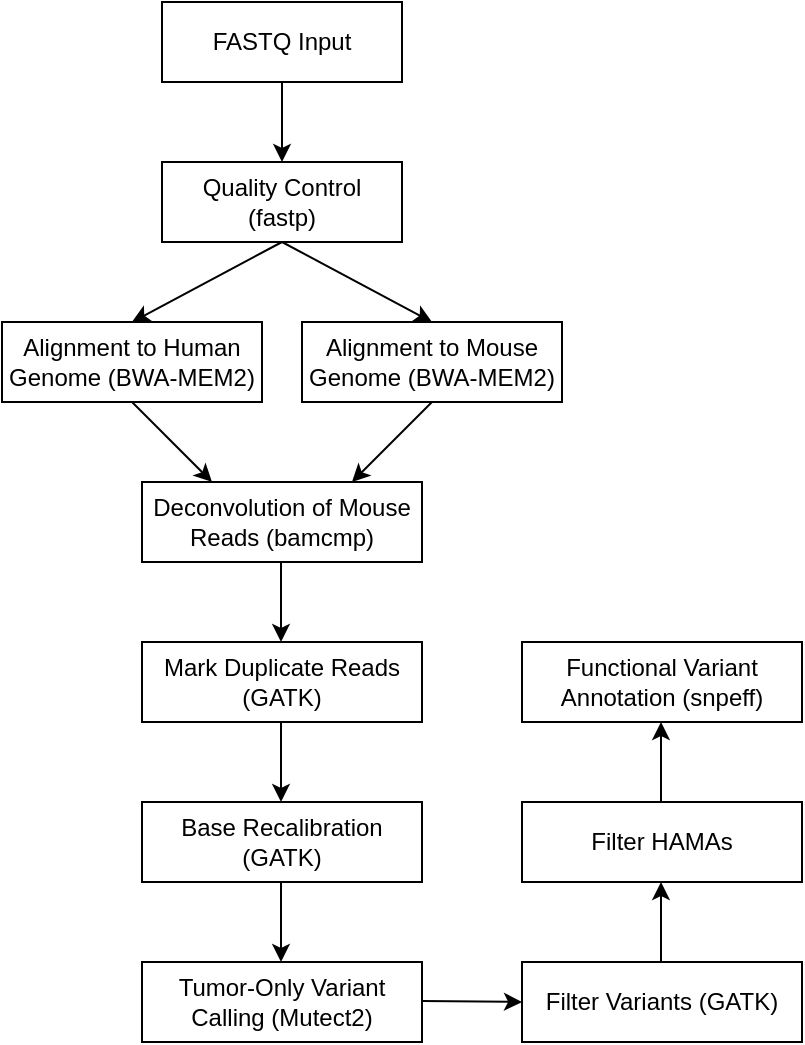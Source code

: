 <mxfile version="27.0.6">
  <diagram name="Page-1" id="_h1tMU2-etPjvMwYcw31">
    <mxGraphModel dx="1186" dy="770" grid="1" gridSize="10" guides="1" tooltips="1" connect="1" arrows="1" fold="1" page="1" pageScale="1" pageWidth="850" pageHeight="1100" math="0" shadow="0">
      <root>
        <mxCell id="0" />
        <mxCell id="1" parent="0" />
        <mxCell id="WKxCgJ4ltwnQkhOCbic--2" value="FASTQ Input" style="rounded=0;whiteSpace=wrap;html=1;" vertex="1" parent="1">
          <mxGeometry x="260" y="40" width="120" height="40" as="geometry" />
        </mxCell>
        <mxCell id="WKxCgJ4ltwnQkhOCbic--3" value="Quality Control&lt;div&gt;(fastp)&lt;/div&gt;" style="rounded=0;whiteSpace=wrap;html=1;" vertex="1" parent="1">
          <mxGeometry x="260" y="120" width="120" height="40" as="geometry" />
        </mxCell>
        <mxCell id="WKxCgJ4ltwnQkhOCbic--4" value="Alignment to Human Genome (BWA-MEM2)" style="rounded=0;whiteSpace=wrap;html=1;" vertex="1" parent="1">
          <mxGeometry x="180" y="200" width="130" height="40" as="geometry" />
        </mxCell>
        <mxCell id="WKxCgJ4ltwnQkhOCbic--5" value="" style="endArrow=classic;html=1;rounded=0;entryX=0.5;entryY=0;entryDx=0;entryDy=0;" edge="1" parent="1" target="WKxCgJ4ltwnQkhOCbic--3">
          <mxGeometry width="50" height="50" relative="1" as="geometry">
            <mxPoint x="320" y="80" as="sourcePoint" />
            <mxPoint x="330" y="160" as="targetPoint" />
          </mxGeometry>
        </mxCell>
        <mxCell id="WKxCgJ4ltwnQkhOCbic--6" value="" style="endArrow=classic;html=1;rounded=0;entryX=0.5;entryY=0;entryDx=0;entryDy=0;exitX=0.5;exitY=1;exitDx=0;exitDy=0;" edge="1" parent="1" source="WKxCgJ4ltwnQkhOCbic--3" target="WKxCgJ4ltwnQkhOCbic--4">
          <mxGeometry width="50" height="50" relative="1" as="geometry">
            <mxPoint x="280" y="170" as="sourcePoint" />
            <mxPoint x="380" y="180" as="targetPoint" />
          </mxGeometry>
        </mxCell>
        <mxCell id="WKxCgJ4ltwnQkhOCbic--7" value="Alignment to Mouse Genome (BWA-MEM2)" style="rounded=0;whiteSpace=wrap;html=1;" vertex="1" parent="1">
          <mxGeometry x="330" y="200" width="130" height="40" as="geometry" />
        </mxCell>
        <mxCell id="WKxCgJ4ltwnQkhOCbic--8" value="" style="endArrow=classic;html=1;rounded=0;entryX=0.5;entryY=0;entryDx=0;entryDy=0;exitX=0.5;exitY=1;exitDx=0;exitDy=0;" edge="1" parent="1" source="WKxCgJ4ltwnQkhOCbic--3" target="WKxCgJ4ltwnQkhOCbic--7">
          <mxGeometry width="50" height="50" relative="1" as="geometry">
            <mxPoint x="345" y="170" as="sourcePoint" />
            <mxPoint x="270" y="210" as="targetPoint" />
          </mxGeometry>
        </mxCell>
        <mxCell id="WKxCgJ4ltwnQkhOCbic--9" value="&lt;div&gt;Deconvolution of Mouse Reads (bamcmp)&lt;/div&gt;" style="rounded=0;whiteSpace=wrap;html=1;" vertex="1" parent="1">
          <mxGeometry x="250" y="280" width="140" height="40" as="geometry" />
        </mxCell>
        <mxCell id="WKxCgJ4ltwnQkhOCbic--10" value="" style="endArrow=classic;html=1;rounded=0;entryX=0.75;entryY=0;entryDx=0;entryDy=0;exitX=0.5;exitY=1;exitDx=0;exitDy=0;" edge="1" parent="1" source="WKxCgJ4ltwnQkhOCbic--7" target="WKxCgJ4ltwnQkhOCbic--9">
          <mxGeometry width="50" height="50" relative="1" as="geometry">
            <mxPoint x="405" y="240" as="sourcePoint" />
            <mxPoint x="330" y="280" as="targetPoint" />
          </mxGeometry>
        </mxCell>
        <mxCell id="WKxCgJ4ltwnQkhOCbic--11" value="" style="endArrow=classic;html=1;rounded=0;entryX=0.25;entryY=0;entryDx=0;entryDy=0;exitX=0.5;exitY=1;exitDx=0;exitDy=0;" edge="1" parent="1" source="WKxCgJ4ltwnQkhOCbic--4" target="WKxCgJ4ltwnQkhOCbic--9">
          <mxGeometry width="50" height="50" relative="1" as="geometry">
            <mxPoint x="215" y="300" as="sourcePoint" />
            <mxPoint x="140" y="340" as="targetPoint" />
          </mxGeometry>
        </mxCell>
        <mxCell id="WKxCgJ4ltwnQkhOCbic--12" value="&lt;div&gt;Mark Duplicate Reads (GATK)&lt;/div&gt;" style="rounded=0;whiteSpace=wrap;html=1;" vertex="1" parent="1">
          <mxGeometry x="250" y="360" width="140" height="40" as="geometry" />
        </mxCell>
        <mxCell id="WKxCgJ4ltwnQkhOCbic--13" value="&lt;div&gt;Base Recalibration (GATK)&lt;/div&gt;" style="rounded=0;whiteSpace=wrap;html=1;" vertex="1" parent="1">
          <mxGeometry x="250" y="440" width="140" height="40" as="geometry" />
        </mxCell>
        <mxCell id="WKxCgJ4ltwnQkhOCbic--14" value="Tumor-Only Variant Calling (Mutect2)" style="rounded=0;whiteSpace=wrap;html=1;" vertex="1" parent="1">
          <mxGeometry x="250" y="520" width="140" height="40" as="geometry" />
        </mxCell>
        <mxCell id="WKxCgJ4ltwnQkhOCbic--15" value="&lt;div&gt;Filter Variants (GATK)&lt;/div&gt;" style="rounded=0;whiteSpace=wrap;html=1;" vertex="1" parent="1">
          <mxGeometry x="440" y="520" width="140" height="40" as="geometry" />
        </mxCell>
        <mxCell id="WKxCgJ4ltwnQkhOCbic--16" value="&lt;div&gt;Filter HAMAs&lt;/div&gt;" style="rounded=0;whiteSpace=wrap;html=1;" vertex="1" parent="1">
          <mxGeometry x="440" y="440" width="140" height="40" as="geometry" />
        </mxCell>
        <mxCell id="WKxCgJ4ltwnQkhOCbic--17" value="&lt;div&gt;Functional Variant Annotation (snpeff)&lt;/div&gt;" style="rounded=0;whiteSpace=wrap;html=1;" vertex="1" parent="1">
          <mxGeometry x="440" y="360" width="140" height="40" as="geometry" />
        </mxCell>
        <mxCell id="WKxCgJ4ltwnQkhOCbic--18" value="" style="endArrow=classic;html=1;rounded=0;entryX=0.5;entryY=0;entryDx=0;entryDy=0;" edge="1" parent="1">
          <mxGeometry width="50" height="50" relative="1" as="geometry">
            <mxPoint x="319.5" y="320" as="sourcePoint" />
            <mxPoint x="319.5" y="360" as="targetPoint" />
          </mxGeometry>
        </mxCell>
        <mxCell id="WKxCgJ4ltwnQkhOCbic--19" value="" style="endArrow=classic;html=1;rounded=0;entryX=0.5;entryY=0;entryDx=0;entryDy=0;" edge="1" parent="1">
          <mxGeometry width="50" height="50" relative="1" as="geometry">
            <mxPoint x="319.5" y="400" as="sourcePoint" />
            <mxPoint x="319.5" y="440" as="targetPoint" />
          </mxGeometry>
        </mxCell>
        <mxCell id="WKxCgJ4ltwnQkhOCbic--20" value="" style="endArrow=classic;html=1;rounded=0;entryX=0.5;entryY=0;entryDx=0;entryDy=0;" edge="1" parent="1">
          <mxGeometry width="50" height="50" relative="1" as="geometry">
            <mxPoint x="319.5" y="480" as="sourcePoint" />
            <mxPoint x="319.5" y="520" as="targetPoint" />
          </mxGeometry>
        </mxCell>
        <mxCell id="WKxCgJ4ltwnQkhOCbic--21" value="" style="endArrow=classic;html=1;rounded=0;entryX=0;entryY=0.5;entryDx=0;entryDy=0;" edge="1" parent="1" target="WKxCgJ4ltwnQkhOCbic--15">
          <mxGeometry width="50" height="50" relative="1" as="geometry">
            <mxPoint x="390" y="539.5" as="sourcePoint" />
            <mxPoint x="430" y="539.5" as="targetPoint" />
          </mxGeometry>
        </mxCell>
        <mxCell id="WKxCgJ4ltwnQkhOCbic--22" value="" style="endArrow=classic;html=1;rounded=0;" edge="1" parent="1">
          <mxGeometry width="50" height="50" relative="1" as="geometry">
            <mxPoint x="509.5" y="520" as="sourcePoint" />
            <mxPoint x="509.5" y="480" as="targetPoint" />
          </mxGeometry>
        </mxCell>
        <mxCell id="WKxCgJ4ltwnQkhOCbic--23" value="" style="endArrow=classic;html=1;rounded=0;" edge="1" parent="1">
          <mxGeometry width="50" height="50" relative="1" as="geometry">
            <mxPoint x="509.5" y="440" as="sourcePoint" />
            <mxPoint x="509.5" y="400" as="targetPoint" />
          </mxGeometry>
        </mxCell>
      </root>
    </mxGraphModel>
  </diagram>
</mxfile>
